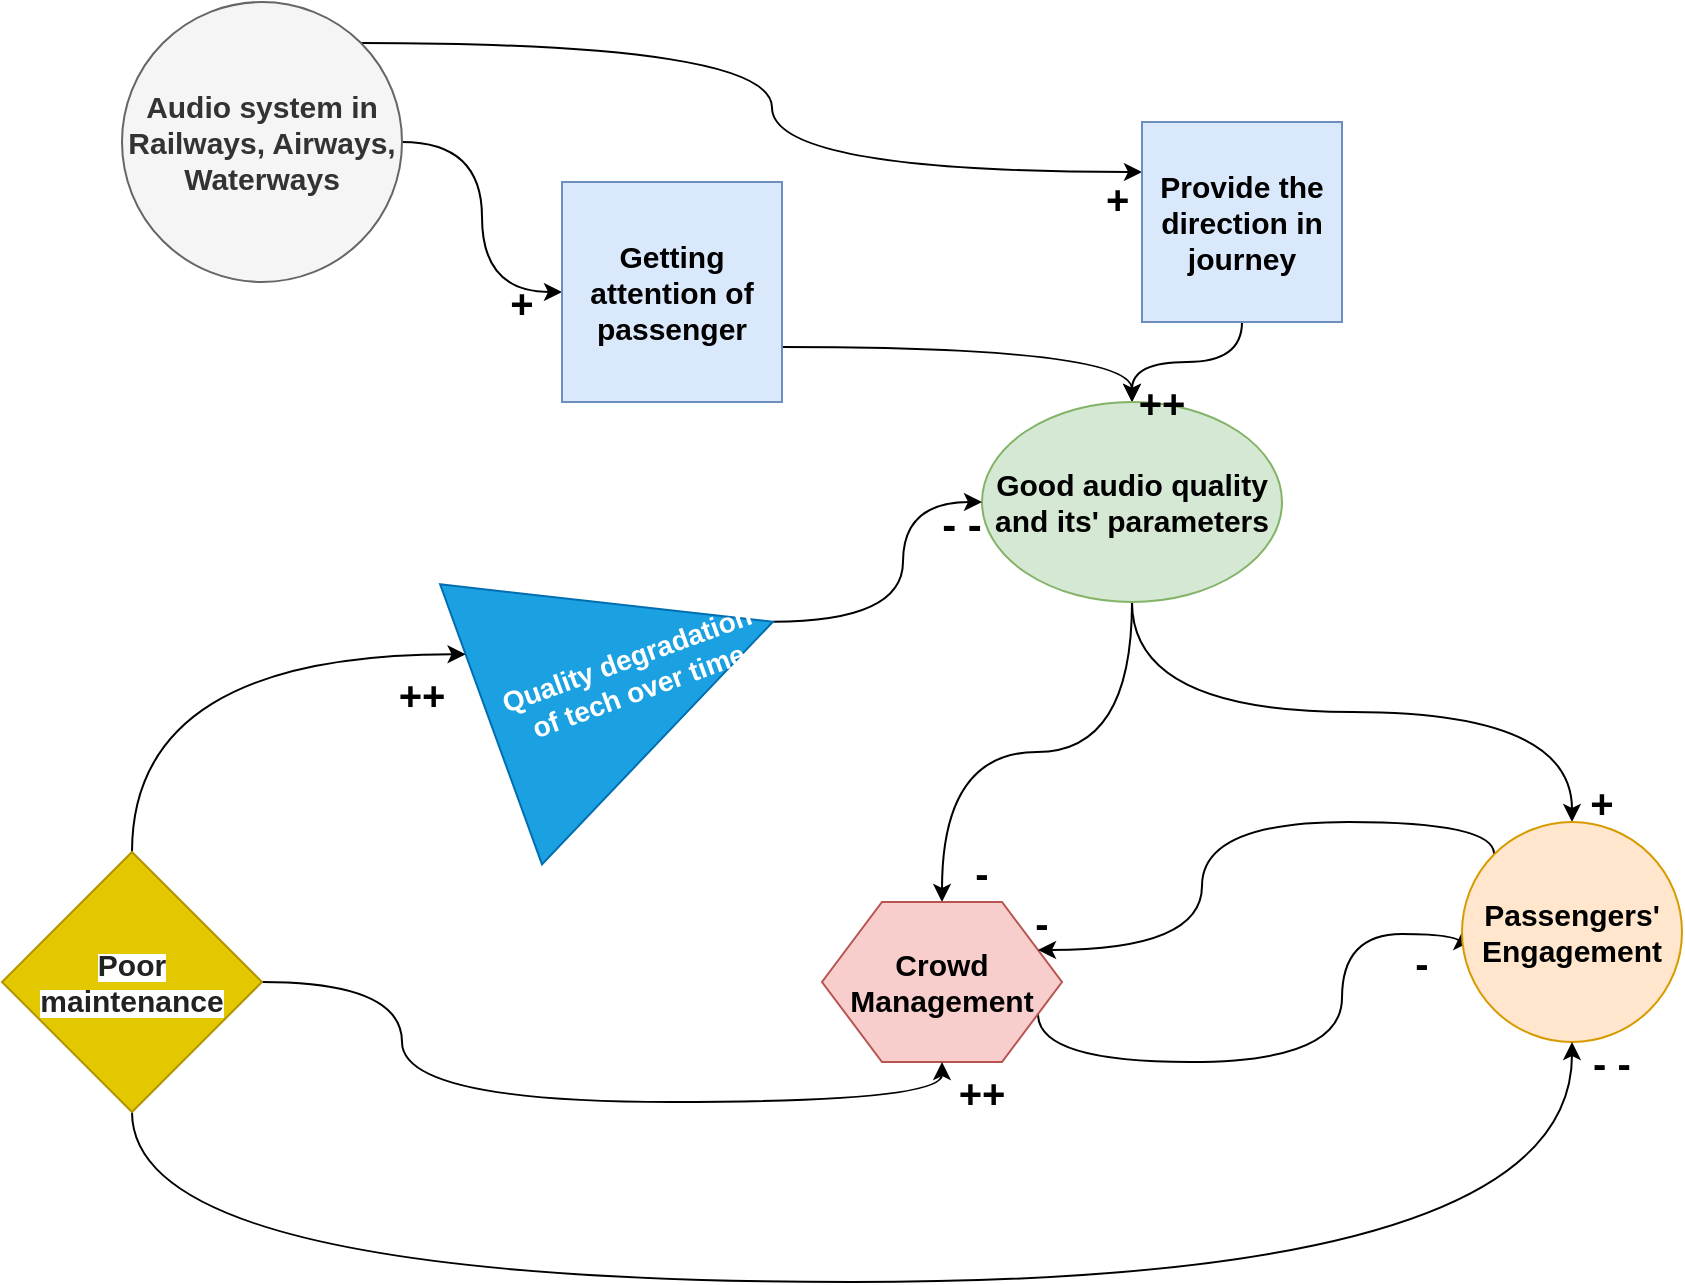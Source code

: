 <mxfile version="12.1.3" type="github" pages="1">
  <diagram id="P7n3llhN6joH8kh70NeB" name="Page-1">
    <mxGraphModel dx="1205" dy="608" grid="1" gridSize="10" guides="1" tooltips="1" connect="1" arrows="1" fold="1" page="1" pageScale="1" pageWidth="850" pageHeight="1100" math="0" shadow="0">
      <root>
        <mxCell id="0"/>
        <mxCell id="1" parent="0"/>
        <mxCell id="i9qwJEGh7LrIUlJ8K71y-17" style="edgeStyle=orthogonalEdgeStyle;curved=1;rounded=0;orthogonalLoop=1;jettySize=auto;html=1;exitX=1;exitY=0.5;exitDx=0;exitDy=0;entryX=0;entryY=0.5;entryDx=0;entryDy=0;" edge="1" parent="1" source="i9qwJEGh7LrIUlJ8K71y-1" target="i9qwJEGh7LrIUlJ8K71y-5">
          <mxGeometry relative="1" as="geometry"/>
        </mxCell>
        <mxCell id="i9qwJEGh7LrIUlJ8K71y-21" style="edgeStyle=orthogonalEdgeStyle;curved=1;rounded=0;orthogonalLoop=1;jettySize=auto;html=1;exitX=1;exitY=0;exitDx=0;exitDy=0;entryX=0;entryY=0.25;entryDx=0;entryDy=0;" edge="1" parent="1" source="i9qwJEGh7LrIUlJ8K71y-1" target="i9qwJEGh7LrIUlJ8K71y-6">
          <mxGeometry relative="1" as="geometry"/>
        </mxCell>
        <mxCell id="i9qwJEGh7LrIUlJ8K71y-1" value="&lt;font style=&quot;font-size: 15px&quot;&gt;&lt;b&gt;Audio system in Railways, Airways, Waterways&lt;/b&gt;&lt;/font&gt;" style="ellipse;whiteSpace=wrap;html=1;aspect=fixed;fillColor=#f5f5f5;strokeColor=#666666;fontColor=#333333;" vertex="1" parent="1">
          <mxGeometry x="90" y="10" width="140" height="140" as="geometry"/>
        </mxCell>
        <mxCell id="i9qwJEGh7LrIUlJ8K71y-22" style="edgeStyle=orthogonalEdgeStyle;curved=1;rounded=0;orthogonalLoop=1;jettySize=auto;html=1;exitX=1;exitY=0.75;exitDx=0;exitDy=0;entryX=0.5;entryY=0;entryDx=0;entryDy=0;" edge="1" parent="1" source="i9qwJEGh7LrIUlJ8K71y-5" target="i9qwJEGh7LrIUlJ8K71y-7">
          <mxGeometry relative="1" as="geometry"/>
        </mxCell>
        <mxCell id="i9qwJEGh7LrIUlJ8K71y-5" value="&lt;b&gt;&lt;font style=&quot;font-size: 15px&quot;&gt;Getting attention of passenger&lt;/font&gt;&lt;/b&gt;" style="whiteSpace=wrap;html=1;aspect=fixed;fillColor=#dae8fc;strokeColor=#6c8ebf;" vertex="1" parent="1">
          <mxGeometry x="310" y="100" width="110" height="110" as="geometry"/>
        </mxCell>
        <mxCell id="i9qwJEGh7LrIUlJ8K71y-23" style="edgeStyle=orthogonalEdgeStyle;curved=1;rounded=0;orthogonalLoop=1;jettySize=auto;html=1;exitX=0.5;exitY=1;exitDx=0;exitDy=0;" edge="1" parent="1" source="i9qwJEGh7LrIUlJ8K71y-6" target="i9qwJEGh7LrIUlJ8K71y-7">
          <mxGeometry relative="1" as="geometry"/>
        </mxCell>
        <mxCell id="i9qwJEGh7LrIUlJ8K71y-6" value="&lt;font style=&quot;font-size: 15px&quot;&gt;&lt;b&gt;Provide the direction in journey&lt;/b&gt;&lt;/font&gt;" style="whiteSpace=wrap;html=1;aspect=fixed;fillColor=#dae8fc;strokeColor=#6c8ebf;" vertex="1" parent="1">
          <mxGeometry x="600" y="70" width="100" height="100" as="geometry"/>
        </mxCell>
        <mxCell id="i9qwJEGh7LrIUlJ8K71y-26" style="edgeStyle=orthogonalEdgeStyle;curved=1;rounded=0;orthogonalLoop=1;jettySize=auto;html=1;exitX=0.5;exitY=1;exitDx=0;exitDy=0;entryX=0.5;entryY=0;entryDx=0;entryDy=0;" edge="1" parent="1" source="i9qwJEGh7LrIUlJ8K71y-7" target="i9qwJEGh7LrIUlJ8K71y-8">
          <mxGeometry relative="1" as="geometry"/>
        </mxCell>
        <mxCell id="i9qwJEGh7LrIUlJ8K71y-30" style="edgeStyle=orthogonalEdgeStyle;curved=1;rounded=0;orthogonalLoop=1;jettySize=auto;html=1;exitX=0.5;exitY=1;exitDx=0;exitDy=0;entryX=0.5;entryY=0;entryDx=0;entryDy=0;" edge="1" parent="1" source="i9qwJEGh7LrIUlJ8K71y-7" target="i9qwJEGh7LrIUlJ8K71y-9">
          <mxGeometry relative="1" as="geometry"/>
        </mxCell>
        <mxCell id="i9qwJEGh7LrIUlJ8K71y-7" value="&lt;font style=&quot;font-size: 15px&quot;&gt;&lt;b&gt;Good audio quality and its&#39; parameters&lt;/b&gt;&lt;/font&gt;" style="ellipse;whiteSpace=wrap;html=1;fillColor=#d5e8d4;strokeColor=#82b366;" vertex="1" parent="1">
          <mxGeometry x="520" y="210" width="150" height="100" as="geometry"/>
        </mxCell>
        <mxCell id="i9qwJEGh7LrIUlJ8K71y-52" style="edgeStyle=orthogonalEdgeStyle;curved=1;rounded=0;orthogonalLoop=1;jettySize=auto;html=1;exitX=1;exitY=0.75;exitDx=0;exitDy=0;entryX=0;entryY=0.5;entryDx=0;entryDy=0;" edge="1" parent="1" source="i9qwJEGh7LrIUlJ8K71y-8" target="i9qwJEGh7LrIUlJ8K71y-9">
          <mxGeometry relative="1" as="geometry">
            <Array as="points">
              <mxPoint x="548" y="540"/>
              <mxPoint x="700" y="540"/>
              <mxPoint x="700" y="476"/>
            </Array>
          </mxGeometry>
        </mxCell>
        <mxCell id="i9qwJEGh7LrIUlJ8K71y-8" value="&lt;b&gt;&lt;font style=&quot;font-size: 15px&quot;&gt;Crowd Management&lt;/font&gt;&lt;/b&gt;" style="shape=hexagon;perimeter=hexagonPerimeter2;whiteSpace=wrap;html=1;fillColor=#f8cecc;strokeColor=#b85450;" vertex="1" parent="1">
          <mxGeometry x="440" y="460" width="120" height="80" as="geometry"/>
        </mxCell>
        <mxCell id="i9qwJEGh7LrIUlJ8K71y-51" style="edgeStyle=orthogonalEdgeStyle;curved=1;rounded=0;orthogonalLoop=1;jettySize=auto;html=1;exitX=0;exitY=0;exitDx=0;exitDy=0;entryX=1;entryY=0.25;entryDx=0;entryDy=0;" edge="1" parent="1" source="i9qwJEGh7LrIUlJ8K71y-9" target="i9qwJEGh7LrIUlJ8K71y-8">
          <mxGeometry relative="1" as="geometry">
            <Array as="points">
              <mxPoint x="776" y="420"/>
              <mxPoint x="630" y="420"/>
              <mxPoint x="630" y="484"/>
            </Array>
          </mxGeometry>
        </mxCell>
        <mxCell id="i9qwJEGh7LrIUlJ8K71y-9" value="&lt;b&gt;&lt;font style=&quot;font-size: 15px&quot;&gt;Passengers&#39; Engagement&lt;/font&gt;&lt;/b&gt;" style="ellipse;whiteSpace=wrap;html=1;aspect=fixed;fillColor=#ffe6cc;strokeColor=#d79b00;" vertex="1" parent="1">
          <mxGeometry x="760" y="420" width="110" height="110" as="geometry"/>
        </mxCell>
        <mxCell id="i9qwJEGh7LrIUlJ8K71y-24" style="edgeStyle=orthogonalEdgeStyle;curved=1;rounded=0;orthogonalLoop=1;jettySize=auto;html=1;exitX=1;exitY=0.5;exitDx=0;exitDy=0;entryX=0;entryY=0.5;entryDx=0;entryDy=0;" edge="1" parent="1" source="i9qwJEGh7LrIUlJ8K71y-11" target="i9qwJEGh7LrIUlJ8K71y-7">
          <mxGeometry relative="1" as="geometry"/>
        </mxCell>
        <mxCell id="i9qwJEGh7LrIUlJ8K71y-11" value="&lt;b&gt;&lt;font style=&quot;font-size: 14px&quot;&gt;Quality degradation of tech over time&lt;/font&gt;&lt;/b&gt;" style="triangle;whiteSpace=wrap;html=1;rotation=-20;fillColor=#1ba1e2;strokeColor=#006EAF;fontColor=#ffffff;" vertex="1" parent="1">
          <mxGeometry x="270" y="271" width="150" height="149" as="geometry"/>
        </mxCell>
        <mxCell id="i9qwJEGh7LrIUlJ8K71y-25" style="edgeStyle=orthogonalEdgeStyle;curved=1;rounded=0;orthogonalLoop=1;jettySize=auto;html=1;exitX=0.5;exitY=0;exitDx=0;exitDy=0;entryX=0;entryY=0.25;entryDx=0;entryDy=0;" edge="1" parent="1" source="i9qwJEGh7LrIUlJ8K71y-12" target="i9qwJEGh7LrIUlJ8K71y-11">
          <mxGeometry relative="1" as="geometry"/>
        </mxCell>
        <mxCell id="i9qwJEGh7LrIUlJ8K71y-44" style="edgeStyle=orthogonalEdgeStyle;curved=1;rounded=0;orthogonalLoop=1;jettySize=auto;html=1;exitX=0.5;exitY=1;exitDx=0;exitDy=0;entryX=0.5;entryY=1;entryDx=0;entryDy=0;" edge="1" parent="1" source="i9qwJEGh7LrIUlJ8K71y-12" target="i9qwJEGh7LrIUlJ8K71y-9">
          <mxGeometry relative="1" as="geometry">
            <mxPoint x="630" y="680" as="targetPoint"/>
            <Array as="points">
              <mxPoint x="95" y="650"/>
              <mxPoint x="815" y="650"/>
            </Array>
          </mxGeometry>
        </mxCell>
        <mxCell id="i9qwJEGh7LrIUlJ8K71y-45" style="edgeStyle=orthogonalEdgeStyle;curved=1;rounded=0;orthogonalLoop=1;jettySize=auto;html=1;exitX=1;exitY=0.5;exitDx=0;exitDy=0;entryX=0.5;entryY=1;entryDx=0;entryDy=0;" edge="1" parent="1" source="i9qwJEGh7LrIUlJ8K71y-12" target="i9qwJEGh7LrIUlJ8K71y-8">
          <mxGeometry relative="1" as="geometry">
            <Array as="points">
              <mxPoint x="230" y="500"/>
              <mxPoint x="230" y="560"/>
              <mxPoint x="500" y="560"/>
            </Array>
          </mxGeometry>
        </mxCell>
        <mxCell id="i9qwJEGh7LrIUlJ8K71y-12" value="&lt;span style=&quot;color: rgb(34 , 34 , 34) ; font-family: &amp;#34;arial&amp;#34; , sans-serif ; text-align: left ; background-color: rgb(255 , 255 , 255)&quot;&gt;&lt;font style=&quot;font-size: 15px&quot;&gt;&lt;b&gt;Poor maintenance&lt;/b&gt;&lt;/font&gt;&lt;/span&gt;" style="rhombus;whiteSpace=wrap;html=1;fillColor=#e3c800;strokeColor=#B09500;fontColor=#ffffff;" vertex="1" parent="1">
          <mxGeometry x="30" y="435" width="130" height="130" as="geometry"/>
        </mxCell>
        <mxCell id="i9qwJEGh7LrIUlJ8K71y-31" value="&lt;b&gt;&lt;font style=&quot;font-size: 20px&quot;&gt;+&lt;/font&gt;&lt;/b&gt;" style="text;html=1;strokeColor=none;fillColor=none;align=center;verticalAlign=middle;whiteSpace=wrap;rounded=0;" vertex="1" parent="1">
          <mxGeometry x="270" y="150" width="40" height="20" as="geometry"/>
        </mxCell>
        <mxCell id="i9qwJEGh7LrIUlJ8K71y-32" value="&lt;b&gt;&lt;font style=&quot;font-size: 20px&quot;&gt;+&lt;/font&gt;&lt;/b&gt;" style="text;html=1;" vertex="1" parent="1">
          <mxGeometry x="580" y="90" width="30" height="30" as="geometry"/>
        </mxCell>
        <mxCell id="i9qwJEGh7LrIUlJ8K71y-36" value="&lt;span style=&quot;font-size: 20px&quot;&gt;&lt;b&gt;++&lt;/b&gt;&lt;/span&gt;" style="text;html=1;strokeColor=none;fillColor=none;align=center;verticalAlign=middle;whiteSpace=wrap;rounded=0;" vertex="1" parent="1">
          <mxGeometry x="220" y="345.5" width="40" height="20" as="geometry"/>
        </mxCell>
        <mxCell id="i9qwJEGh7LrIUlJ8K71y-38" value="&lt;b&gt;&lt;font style=&quot;font-size: 20px&quot;&gt;++&lt;/font&gt;&lt;/b&gt;" style="text;html=1;strokeColor=none;fillColor=none;align=center;verticalAlign=middle;whiteSpace=wrap;rounded=0;" vertex="1" parent="1">
          <mxGeometry x="590" y="200" width="40" height="20" as="geometry"/>
        </mxCell>
        <mxCell id="i9qwJEGh7LrIUlJ8K71y-39" value="&lt;b&gt;&lt;font style=&quot;font-size: 21px&quot;&gt;- -&lt;/font&gt;&lt;/b&gt;" style="text;html=1;strokeColor=none;fillColor=none;align=center;verticalAlign=middle;whiteSpace=wrap;rounded=0;" vertex="1" parent="1">
          <mxGeometry x="490" y="261" width="40" height="20" as="geometry"/>
        </mxCell>
        <mxCell id="i9qwJEGh7LrIUlJ8K71y-42" value="&lt;span style=&quot;font-size: 20px&quot;&gt;&lt;b&gt;++&lt;/b&gt;&lt;/span&gt;" style="text;html=1;strokeColor=none;fillColor=none;align=center;verticalAlign=middle;whiteSpace=wrap;rounded=0;" vertex="1" parent="1">
          <mxGeometry x="500" y="545" width="40" height="20" as="geometry"/>
        </mxCell>
        <mxCell id="i9qwJEGh7LrIUlJ8K71y-46" value="&lt;b&gt;&lt;font style=&quot;font-size: 20px&quot;&gt;- -&lt;/font&gt;&lt;/b&gt;" style="text;html=1;strokeColor=none;fillColor=none;align=center;verticalAlign=middle;whiteSpace=wrap;rounded=0;" vertex="1" parent="1">
          <mxGeometry x="815" y="530" width="40" height="20" as="geometry"/>
        </mxCell>
        <mxCell id="i9qwJEGh7LrIUlJ8K71y-47" value="&lt;span style=&quot;font-size: 20px&quot;&gt;&lt;b&gt;-&lt;/b&gt;&lt;/span&gt;" style="text;html=1;strokeColor=none;fillColor=none;align=center;verticalAlign=middle;whiteSpace=wrap;rounded=0;" vertex="1" parent="1">
          <mxGeometry x="500" y="435" width="40" height="20" as="geometry"/>
        </mxCell>
        <mxCell id="i9qwJEGh7LrIUlJ8K71y-48" value="&lt;b&gt;&lt;font style=&quot;font-size: 20px&quot;&gt;+&lt;/font&gt;&lt;/b&gt;" style="text;html=1;strokeColor=none;fillColor=none;align=center;verticalAlign=middle;whiteSpace=wrap;rounded=0;" vertex="1" parent="1">
          <mxGeometry x="810" y="400" width="40" height="20" as="geometry"/>
        </mxCell>
        <mxCell id="i9qwJEGh7LrIUlJ8K71y-53" value="&lt;b&gt;&lt;font style=&quot;font-size: 20px&quot;&gt;-&lt;/font&gt;&lt;/b&gt;" style="text;html=1;strokeColor=none;fillColor=none;align=center;verticalAlign=middle;whiteSpace=wrap;rounded=0;" vertex="1" parent="1">
          <mxGeometry x="530" y="460" width="40" height="20" as="geometry"/>
        </mxCell>
        <mxCell id="i9qwJEGh7LrIUlJ8K71y-55" value="&lt;b&gt;&lt;font style=&quot;font-size: 20px&quot;&gt;-&lt;/font&gt;&lt;/b&gt;" style="text;html=1;strokeColor=none;fillColor=none;align=center;verticalAlign=middle;whiteSpace=wrap;rounded=0;" vertex="1" parent="1">
          <mxGeometry x="720" y="480" width="40" height="20" as="geometry"/>
        </mxCell>
      </root>
    </mxGraphModel>
  </diagram>
</mxfile>
